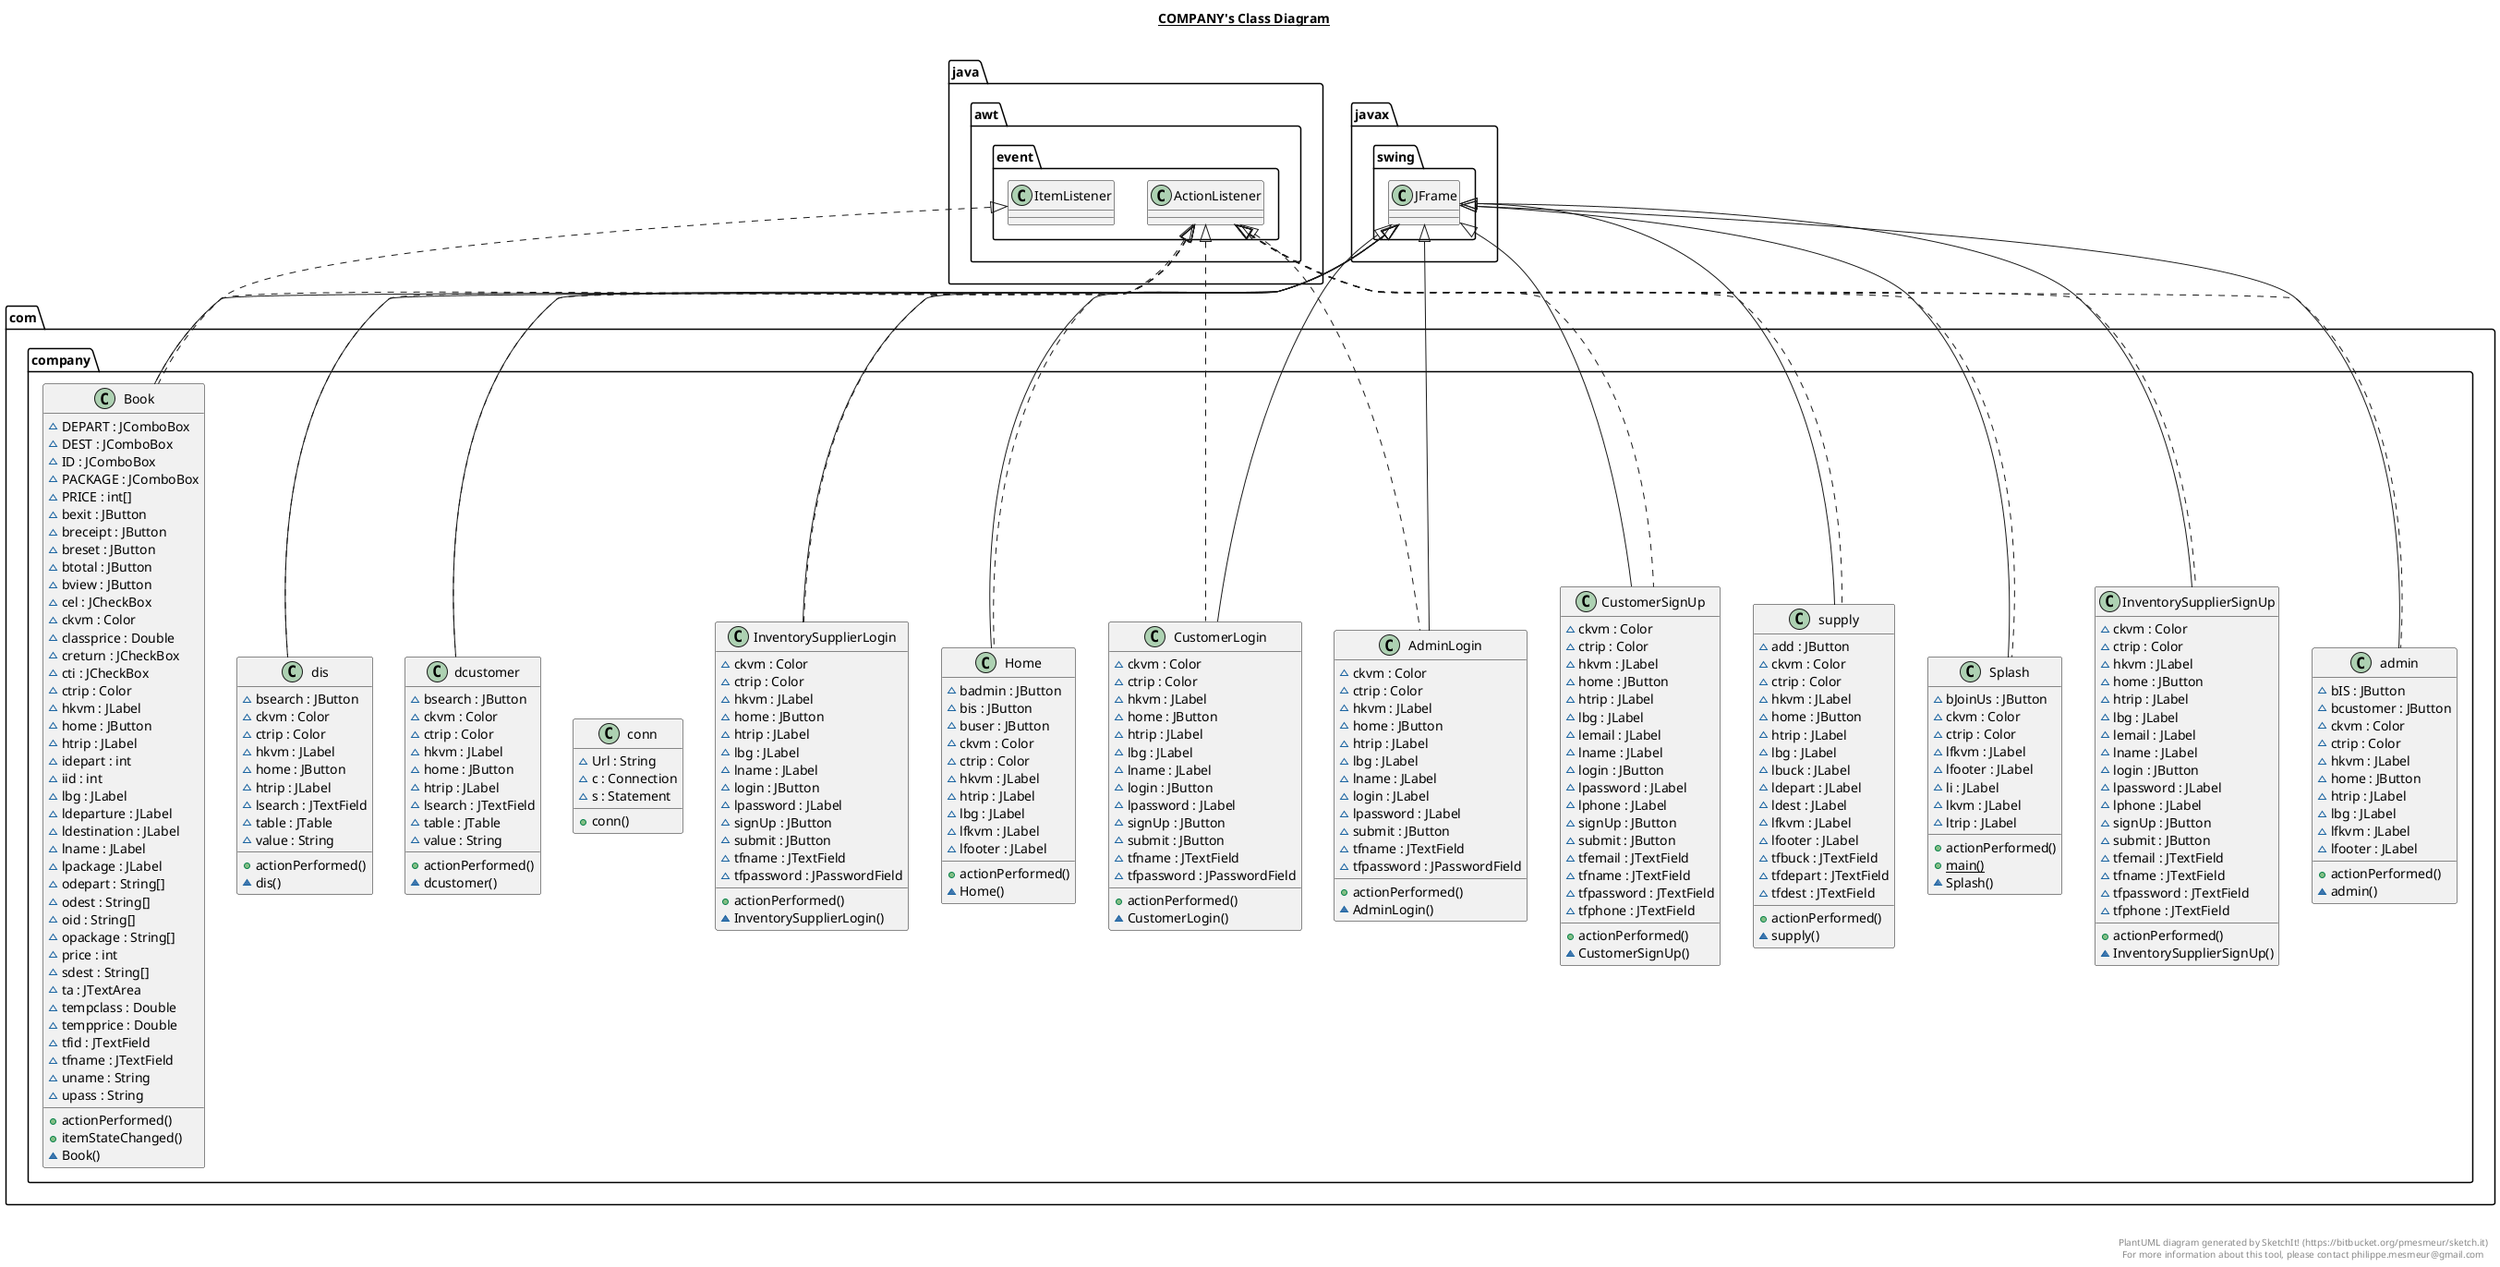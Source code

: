 @startuml

title __COMPANY's Class Diagram__\n

  namespace com.company {
    class com.company.AdminLogin {
        ~ ckvm : Color
        ~ ctrip : Color
        ~ hkvm : JLabel
        ~ home : JButton
        ~ htrip : JLabel
        ~ lbg : JLabel
        ~ lname : JLabel
        ~ login : JLabel
        ~ lpassword : JLabel
        ~ submit : JButton
        ~ tfname : JTextField
        ~ tfpassword : JPasswordField
        + actionPerformed()
        ~ AdminLogin()
    }
  }
  

  namespace com.company {
    class com.company.Book {
        ~ DEPART : JComboBox
        ~ DEST : JComboBox
        ~ ID : JComboBox
        ~ PACKAGE : JComboBox
        ~ PRICE : int[]
        ~ bexit : JButton
        ~ breceipt : JButton
        ~ breset : JButton
        ~ btotal : JButton
        ~ bview : JButton
        ~ cel : JCheckBox
        ~ ckvm : Color
        ~ classprice : Double
        ~ creturn : JCheckBox
        ~ cti : JCheckBox
        ~ ctrip : Color
        ~ hkvm : JLabel
        ~ home : JButton
        ~ htrip : JLabel
        ~ idepart : int
        ~ iid : int
        ~ lbg : JLabel
        ~ ldeparture : JLabel
        ~ ldestination : JLabel
        ~ lname : JLabel
        ~ lpackage : JLabel
        ~ odepart : String[]
        ~ odest : String[]
        ~ oid : String[]
        ~ opackage : String[]
        ~ price : int
        ~ sdest : String[]
        ~ ta : JTextArea
        ~ tempclass : Double
        ~ tempprice : Double
        ~ tfid : JTextField
        ~ tfname : JTextField
        ~ uname : String
        ~ upass : String
        + actionPerformed()
        + itemStateChanged()
        ~ Book()
    }
  }
  

  namespace com.company {
    class com.company.CustomerLogin {
        ~ ckvm : Color
        ~ ctrip : Color
        ~ hkvm : JLabel
        ~ home : JButton
        ~ htrip : JLabel
        ~ lbg : JLabel
        ~ lname : JLabel
        ~ login : JButton
        ~ lpassword : JLabel
        ~ signUp : JButton
        ~ submit : JButton
        ~ tfname : JTextField
        ~ tfpassword : JPasswordField
        + actionPerformed()
        ~ CustomerLogin()
    }
  }
  

  namespace com.company {
    class com.company.CustomerSignUp {
        ~ ckvm : Color
        ~ ctrip : Color
        ~ hkvm : JLabel
        ~ home : JButton
        ~ htrip : JLabel
        ~ lbg : JLabel
        ~ lemail : JLabel
        ~ lname : JLabel
        ~ login : JButton
        ~ lpassword : JLabel
        ~ lphone : JLabel
        ~ signUp : JButton
        ~ submit : JButton
        ~ tfemail : JTextField
        ~ tfname : JTextField
        ~ tfpassword : JTextField
        ~ tfphone : JTextField
        + actionPerformed()
        ~ CustomerSignUp()
    }
  }
  

  namespace com.company {
    class com.company.Home {
        ~ badmin : JButton
        ~ bis : JButton
        ~ buser : JButton
        ~ ckvm : Color
        ~ ctrip : Color
        ~ hkvm : JLabel
        ~ htrip : JLabel
        ~ lbg : JLabel
        ~ lfkvm : JLabel
        ~ lfooter : JLabel
        + actionPerformed()
        ~ Home()
    }
  }
  

  namespace com.company {
    class com.company.InventorySupplierLogin {
        ~ ckvm : Color
        ~ ctrip : Color
        ~ hkvm : JLabel
        ~ home : JButton
        ~ htrip : JLabel
        ~ lbg : JLabel
        ~ lname : JLabel
        ~ login : JButton
        ~ lpassword : JLabel
        ~ signUp : JButton
        ~ submit : JButton
        ~ tfname : JTextField
        ~ tfpassword : JPasswordField
        + actionPerformed()
        ~ InventorySupplierLogin()
    }
  }
  

  namespace com.company {
    class com.company.InventorySupplierSignUp {
        ~ ckvm : Color
        ~ ctrip : Color
        ~ hkvm : JLabel
        ~ home : JButton
        ~ htrip : JLabel
        ~ lbg : JLabel
        ~ lemail : JLabel
        ~ lname : JLabel
        ~ login : JButton
        ~ lpassword : JLabel
        ~ lphone : JLabel
        ~ signUp : JButton
        ~ submit : JButton
        ~ tfemail : JTextField
        ~ tfname : JTextField
        ~ tfpassword : JTextField
        ~ tfphone : JTextField
        + actionPerformed()
        ~ InventorySupplierSignUp()
    }
  }
  

  namespace com.company {
    class com.company.Splash {
        ~ bJoinUs : JButton
        ~ ckvm : Color
        ~ ctrip : Color
        ~ lfkvm : JLabel
        ~ lfooter : JLabel
        ~ li : JLabel
        ~ lkvm : JLabel
        ~ ltrip : JLabel
        + actionPerformed()
        {static} + main()
        ~ Splash()
    }
  }
  

  namespace com.company {
    class com.company.admin {
        ~ bIS : JButton
        ~ bcustomer : JButton
        ~ ckvm : Color
        ~ ctrip : Color
        ~ hkvm : JLabel
        ~ home : JButton
        ~ htrip : JLabel
        ~ lbg : JLabel
        ~ lfkvm : JLabel
        ~ lfooter : JLabel
        + actionPerformed()
        ~ admin()
    }
  }
  

  namespace com.company {
    class com.company.conn {
        ~ Url : String
        ~ c : Connection
        ~ s : Statement
        + conn()
    }
  }
  

  namespace com.company {
    class com.company.dcustomer {
        ~ bsearch : JButton
        ~ ckvm : Color
        ~ ctrip : Color
        ~ hkvm : JLabel
        ~ home : JButton
        ~ htrip : JLabel
        ~ lsearch : JTextField
        ~ table : JTable
        ~ value : String
        + actionPerformed()
        ~ dcustomer()
    }
  }
  

  namespace com.company {
    class com.company.dis {
        ~ bsearch : JButton
        ~ ckvm : Color
        ~ ctrip : Color
        ~ hkvm : JLabel
        ~ home : JButton
        ~ htrip : JLabel
        ~ lsearch : JTextField
        ~ table : JTable
        ~ value : String
        + actionPerformed()
        ~ dis()
    }
  }
  

  namespace com.company {
    class com.company.supply {
        ~ add : JButton
        ~ ckvm : Color
        ~ ctrip : Color
        ~ hkvm : JLabel
        ~ home : JButton
        ~ htrip : JLabel
        ~ lbg : JLabel
        ~ lbuck : JLabel
        ~ ldepart : JLabel
        ~ ldest : JLabel
        ~ lfkvm : JLabel
        ~ lfooter : JLabel
        ~ tfbuck : JTextField
        ~ tfdepart : JTextField
        ~ tfdest : JTextField
        + actionPerformed()
        ~ supply()
    }
  }
  

  com.company.AdminLogin .up.|> java.awt.event.ActionListener
  com.company.AdminLogin -up-|> javax.swing.JFrame
  com.company.Book .up.|> java.awt.event.ActionListener
  com.company.Book .up.|> java.awt.event.ItemListener
  com.company.Book -up-|> javax.swing.JFrame
  com.company.CustomerLogin .up.|> java.awt.event.ActionListener
  com.company.CustomerLogin -up-|> javax.swing.JFrame
  com.company.CustomerSignUp .up.|> java.awt.event.ActionListener
  com.company.CustomerSignUp -up-|> javax.swing.JFrame
  com.company.Home .up.|> java.awt.event.ActionListener
  com.company.Home -up-|> javax.swing.JFrame
  com.company.InventorySupplierLogin .up.|> java.awt.event.ActionListener
  com.company.InventorySupplierLogin -up-|> javax.swing.JFrame
  com.company.InventorySupplierSignUp .up.|> java.awt.event.ActionListener
  com.company.InventorySupplierSignUp -up-|> javax.swing.JFrame
  com.company.Splash .up.|> java.awt.event.ActionListener
  com.company.Splash -up-|> javax.swing.JFrame
  com.company.admin .up.|> java.awt.event.ActionListener
  com.company.admin -up-|> javax.swing.JFrame
  com.company.dcustomer .up.|> java.awt.event.ActionListener
  com.company.dcustomer -up-|> javax.swing.JFrame
  com.company.dis .up.|> java.awt.event.ActionListener
  com.company.dis -up-|> javax.swing.JFrame
  com.company.supply .up.|> java.awt.event.ActionListener
  com.company.supply -up-|> javax.swing.JFrame


right footer


PlantUML diagram generated by SketchIt! (https://bitbucket.org/pmesmeur/sketch.it)
For more information about this tool, please contact philippe.mesmeur@gmail.com
endfooter

@enduml
